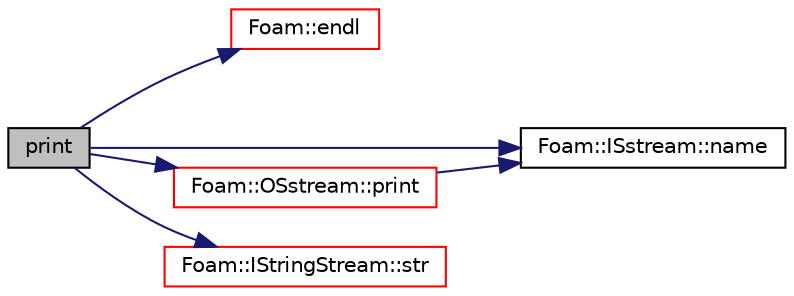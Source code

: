 digraph "print"
{
  bgcolor="transparent";
  edge [fontname="Helvetica",fontsize="10",labelfontname="Helvetica",labelfontsize="10"];
  node [fontname="Helvetica",fontsize="10",shape=record];
  rankdir="LR";
  Node9730 [label="print",height=0.2,width=0.4,color="black", fillcolor="grey75", style="filled", fontcolor="black"];
  Node9730 -> Node9731 [color="midnightblue",fontsize="10",style="solid",fontname="Helvetica"];
  Node9731 [label="Foam::endl",height=0.2,width=0.4,color="red",URL="$a21851.html#a2db8fe02a0d3909e9351bb4275b23ce4",tooltip="Add newline and flush stream. "];
  Node9730 -> Node9733 [color="midnightblue",fontsize="10",style="solid",fontname="Helvetica"];
  Node9733 [label="Foam::ISstream::name",height=0.2,width=0.4,color="black",URL="$a27393.html#a41b2d01e5fd6e1bc71a895d8b8a86308",tooltip="Return the name of the stream. "];
  Node9730 -> Node9734 [color="midnightblue",fontsize="10",style="solid",fontname="Helvetica"];
  Node9734 [label="Foam::OSstream::print",height=0.2,width=0.4,color="red",URL="$a27397.html#aa61247f481294e0822e293753513bd29",tooltip="Print description of IOstream to Ostream. "];
  Node9734 -> Node9733 [color="midnightblue",fontsize="10",style="solid",fontname="Helvetica"];
  Node9730 -> Node9743 [color="midnightblue",fontsize="10",style="solid",fontname="Helvetica"];
  Node9743 [label="Foam::IStringStream::str",height=0.2,width=0.4,color="red",URL="$a27405.html#ae403f14d61d9789a749ee28fc10a50a9",tooltip="Return the string. "];
}

